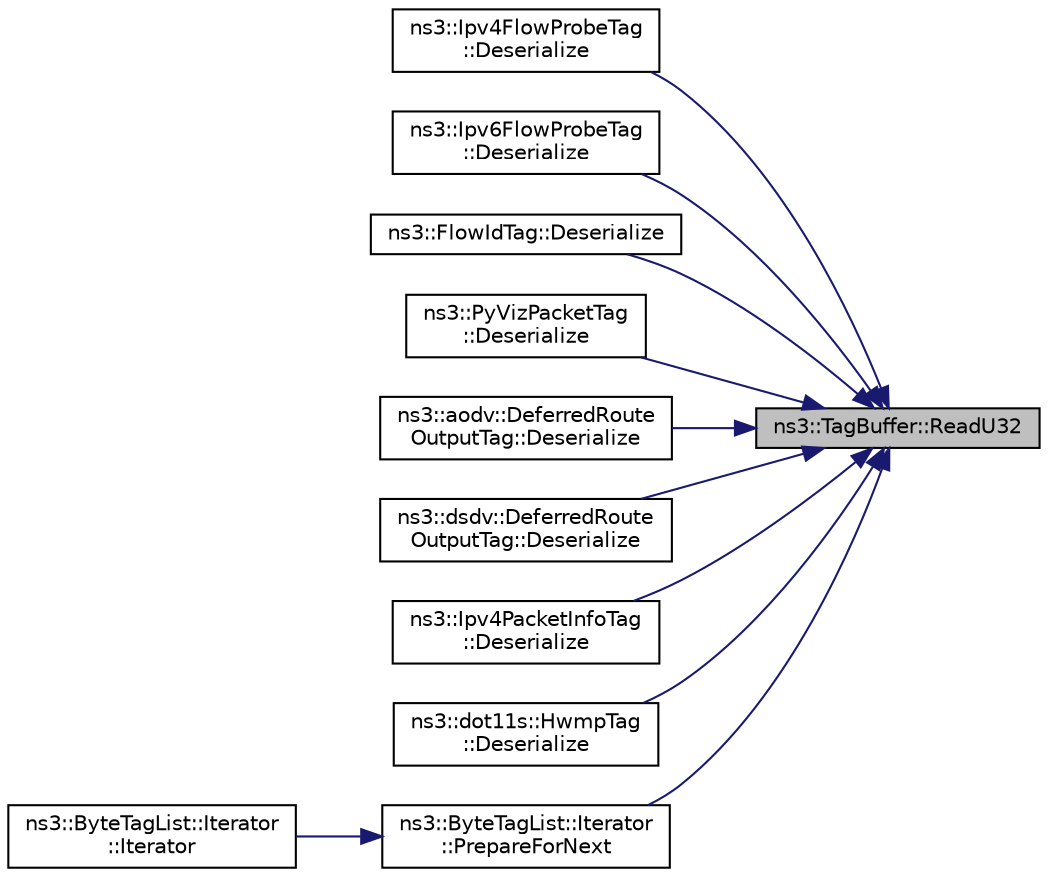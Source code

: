 digraph "ns3::TagBuffer::ReadU32"
{
 // LATEX_PDF_SIZE
  edge [fontname="Helvetica",fontsize="10",labelfontname="Helvetica",labelfontsize="10"];
  node [fontname="Helvetica",fontsize="10",shape=record];
  rankdir="RL";
  Node1 [label="ns3::TagBuffer::ReadU32",height=0.2,width=0.4,color="black", fillcolor="grey75", style="filled", fontcolor="black",tooltip=" "];
  Node1 -> Node2 [dir="back",color="midnightblue",fontsize="10",style="solid",fontname="Helvetica"];
  Node2 [label="ns3::Ipv4FlowProbeTag\l::Deserialize",height=0.2,width=0.4,color="black", fillcolor="white", style="filled",URL="$classns3_1_1_ipv4_flow_probe_tag.html#a5deec6432e6924e3d57587a70426578f",tooltip=" "];
  Node1 -> Node3 [dir="back",color="midnightblue",fontsize="10",style="solid",fontname="Helvetica"];
  Node3 [label="ns3::Ipv6FlowProbeTag\l::Deserialize",height=0.2,width=0.4,color="black", fillcolor="white", style="filled",URL="$classns3_1_1_ipv6_flow_probe_tag.html#acfa330d5924d362c38e0f3fdfc33b84b",tooltip=" "];
  Node1 -> Node4 [dir="back",color="midnightblue",fontsize="10",style="solid",fontname="Helvetica"];
  Node4 [label="ns3::FlowIdTag::Deserialize",height=0.2,width=0.4,color="black", fillcolor="white", style="filled",URL="$classns3_1_1_flow_id_tag.html#a9f5e7dc6adcb186da2e0313f26f27277",tooltip=" "];
  Node1 -> Node5 [dir="back",color="midnightblue",fontsize="10",style="solid",fontname="Helvetica"];
  Node5 [label="ns3::PyVizPacketTag\l::Deserialize",height=0.2,width=0.4,color="black", fillcolor="white", style="filled",URL="$structns3_1_1_py_viz_packet_tag.html#adae432b767eaa906180931cf739e2424",tooltip=" "];
  Node1 -> Node6 [dir="back",color="midnightblue",fontsize="10",style="solid",fontname="Helvetica"];
  Node6 [label="ns3::aodv::DeferredRoute\lOutputTag::Deserialize",height=0.2,width=0.4,color="black", fillcolor="white", style="filled",URL="$classns3_1_1aodv_1_1_deferred_route_output_tag.html#aa6d8461b075f582d5641e07ac078ea4b",tooltip=" "];
  Node1 -> Node7 [dir="back",color="midnightblue",fontsize="10",style="solid",fontname="Helvetica"];
  Node7 [label="ns3::dsdv::DeferredRoute\lOutputTag::Deserialize",height=0.2,width=0.4,color="black", fillcolor="white", style="filled",URL="$structns3_1_1dsdv_1_1_deferred_route_output_tag.html#aef933f625f047bb6be8f714d3609cdb5",tooltip=" "];
  Node1 -> Node8 [dir="back",color="midnightblue",fontsize="10",style="solid",fontname="Helvetica"];
  Node8 [label="ns3::Ipv4PacketInfoTag\l::Deserialize",height=0.2,width=0.4,color="black", fillcolor="white", style="filled",URL="$classns3_1_1_ipv4_packet_info_tag.html#adba3c57ba7d242f8429b6e132192c116",tooltip=" "];
  Node1 -> Node9 [dir="back",color="midnightblue",fontsize="10",style="solid",fontname="Helvetica"];
  Node9 [label="ns3::dot11s::HwmpTag\l::Deserialize",height=0.2,width=0.4,color="black", fillcolor="white", style="filled",URL="$classns3_1_1dot11s_1_1_hwmp_tag.html#a51ba86c985a4be8985f8cfaf4a531ca2",tooltip=" "];
  Node1 -> Node10 [dir="back",color="midnightblue",fontsize="10",style="solid",fontname="Helvetica"];
  Node10 [label="ns3::ByteTagList::Iterator\l::PrepareForNext",height=0.2,width=0.4,color="black", fillcolor="white", style="filled",URL="$classns3_1_1_byte_tag_list_1_1_iterator.html#afeebeb2923b6d7d908b0868d9e4750e5",tooltip="Prepare the iterator for the next tag."];
  Node10 -> Node11 [dir="back",color="midnightblue",fontsize="10",style="solid",fontname="Helvetica"];
  Node11 [label="ns3::ByteTagList::Iterator\l::Iterator",height=0.2,width=0.4,color="black", fillcolor="white", style="filled",URL="$classns3_1_1_byte_tag_list_1_1_iterator.html#ab9031b4aef2a032095f3bf38cd507255",tooltip="Constructor."];
}
